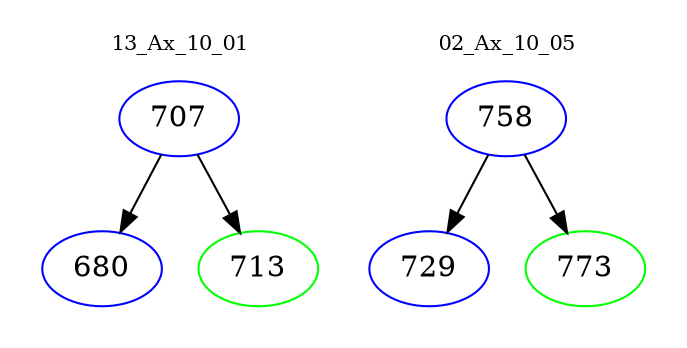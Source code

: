 digraph{
subgraph cluster_0 {
color = white
label = "13_Ax_10_01";
fontsize=10;
T0_707 [label="707", color="blue"]
T0_707 -> T0_680 [color="black"]
T0_680 [label="680", color="blue"]
T0_707 -> T0_713 [color="black"]
T0_713 [label="713", color="green"]
}
subgraph cluster_1 {
color = white
label = "02_Ax_10_05";
fontsize=10;
T1_758 [label="758", color="blue"]
T1_758 -> T1_729 [color="black"]
T1_729 [label="729", color="blue"]
T1_758 -> T1_773 [color="black"]
T1_773 [label="773", color="green"]
}
}
